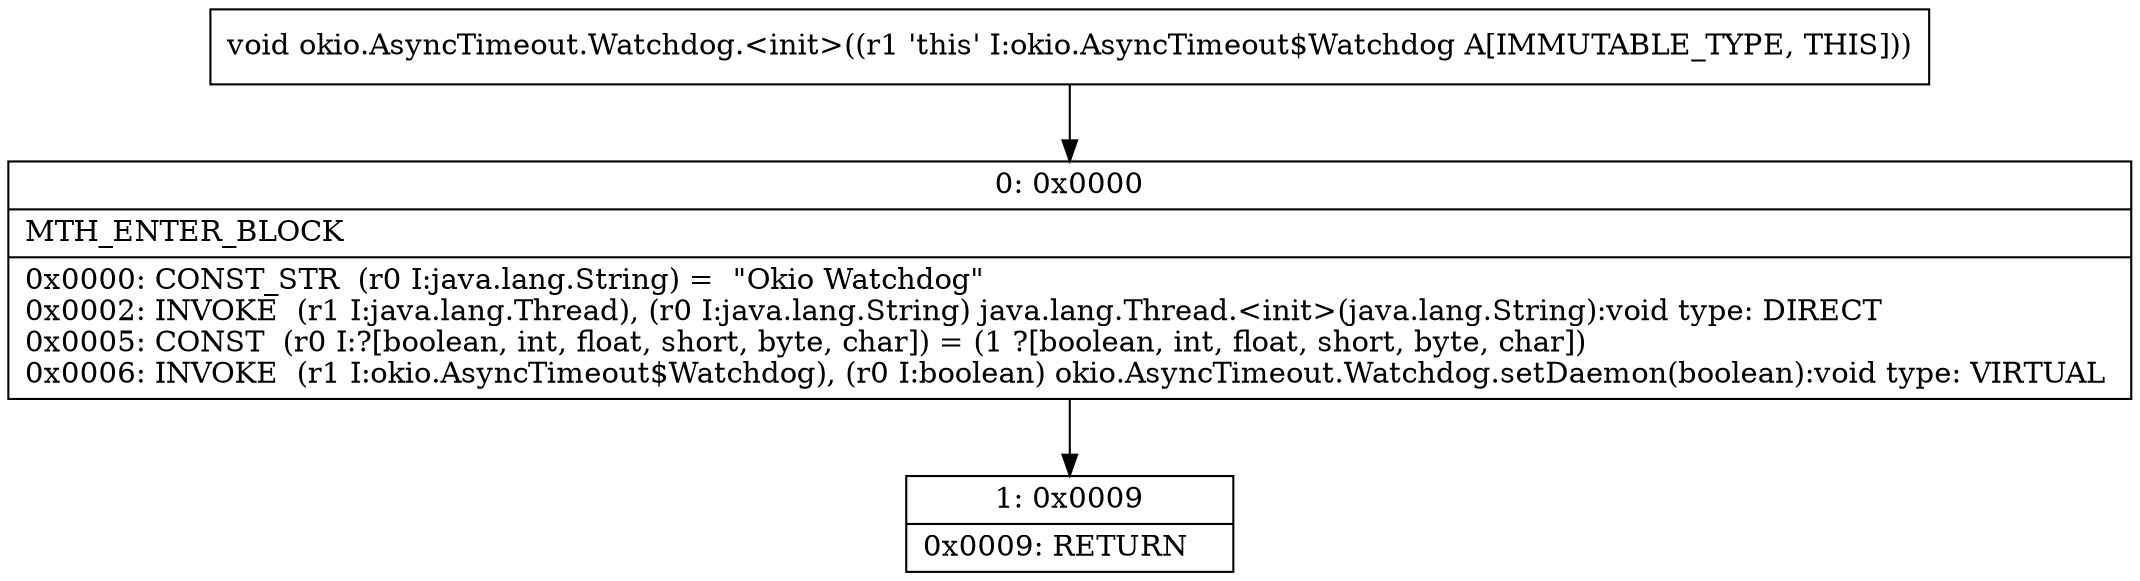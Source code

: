digraph "CFG forokio.AsyncTimeout.Watchdog.\<init\>()V" {
Node_0 [shape=record,label="{0\:\ 0x0000|MTH_ENTER_BLOCK\l|0x0000: CONST_STR  (r0 I:java.lang.String) =  \"Okio Watchdog\" \l0x0002: INVOKE  (r1 I:java.lang.Thread), (r0 I:java.lang.String) java.lang.Thread.\<init\>(java.lang.String):void type: DIRECT \l0x0005: CONST  (r0 I:?[boolean, int, float, short, byte, char]) = (1 ?[boolean, int, float, short, byte, char]) \l0x0006: INVOKE  (r1 I:okio.AsyncTimeout$Watchdog), (r0 I:boolean) okio.AsyncTimeout.Watchdog.setDaemon(boolean):void type: VIRTUAL \l}"];
Node_1 [shape=record,label="{1\:\ 0x0009|0x0009: RETURN   \l}"];
MethodNode[shape=record,label="{void okio.AsyncTimeout.Watchdog.\<init\>((r1 'this' I:okio.AsyncTimeout$Watchdog A[IMMUTABLE_TYPE, THIS])) }"];
MethodNode -> Node_0;
Node_0 -> Node_1;
}


